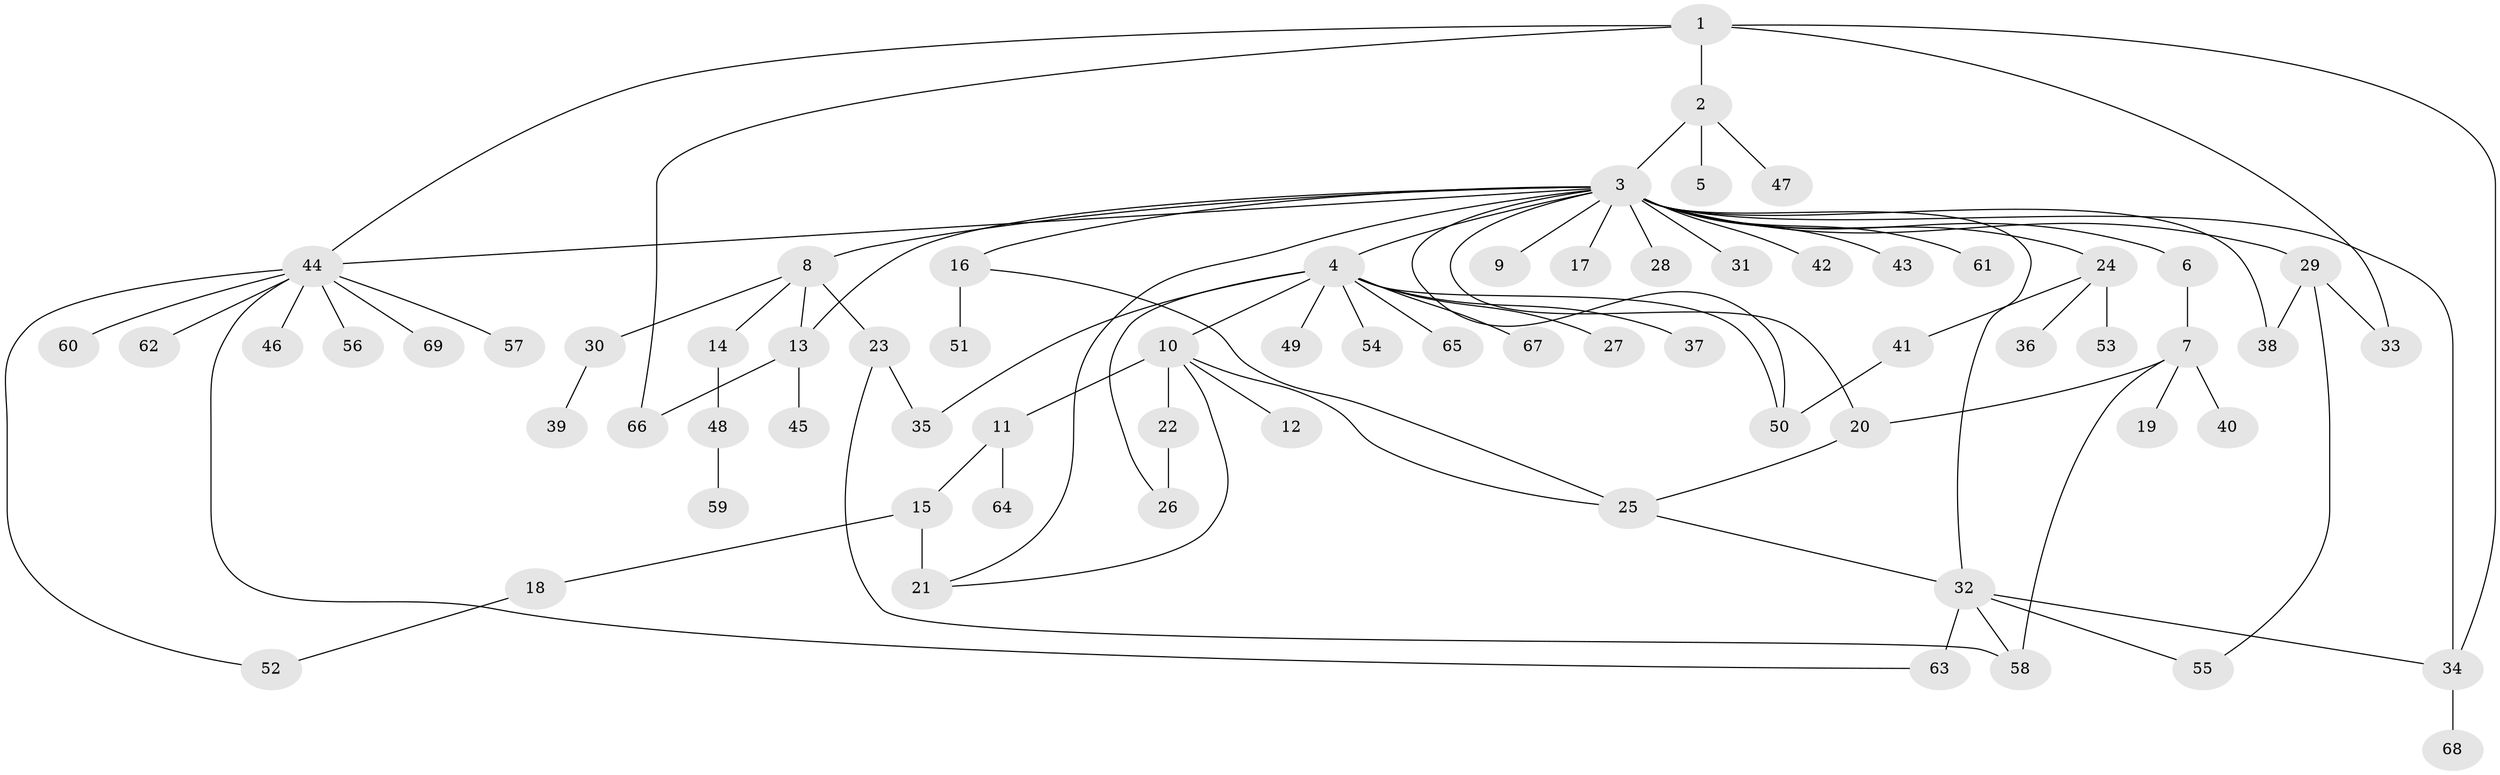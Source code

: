 // original degree distribution, {7: 0.029411764705882353, 5: 0.029411764705882353, 25: 0.007352941176470588, 12: 0.022058823529411766, 1: 0.5882352941176471, 3: 0.08823529411764706, 4: 0.029411764705882353, 2: 0.17647058823529413, 10: 0.007352941176470588, 6: 0.007352941176470588, 9: 0.007352941176470588, 8: 0.007352941176470588}
// Generated by graph-tools (version 1.1) at 2025/35/03/09/25 02:35:49]
// undirected, 69 vertices, 90 edges
graph export_dot {
graph [start="1"]
  node [color=gray90,style=filled];
  1;
  2;
  3;
  4;
  5;
  6;
  7;
  8;
  9;
  10;
  11;
  12;
  13;
  14;
  15;
  16;
  17;
  18;
  19;
  20;
  21;
  22;
  23;
  24;
  25;
  26;
  27;
  28;
  29;
  30;
  31;
  32;
  33;
  34;
  35;
  36;
  37;
  38;
  39;
  40;
  41;
  42;
  43;
  44;
  45;
  46;
  47;
  48;
  49;
  50;
  51;
  52;
  53;
  54;
  55;
  56;
  57;
  58;
  59;
  60;
  61;
  62;
  63;
  64;
  65;
  66;
  67;
  68;
  69;
  1 -- 2 [weight=1.0];
  1 -- 33 [weight=1.0];
  1 -- 34 [weight=1.0];
  1 -- 44 [weight=1.0];
  1 -- 66 [weight=1.0];
  2 -- 3 [weight=1.0];
  2 -- 5 [weight=1.0];
  2 -- 47 [weight=1.0];
  3 -- 4 [weight=1.0];
  3 -- 6 [weight=1.0];
  3 -- 8 [weight=1.0];
  3 -- 9 [weight=1.0];
  3 -- 13 [weight=2.0];
  3 -- 16 [weight=1.0];
  3 -- 17 [weight=1.0];
  3 -- 20 [weight=1.0];
  3 -- 21 [weight=1.0];
  3 -- 24 [weight=1.0];
  3 -- 28 [weight=1.0];
  3 -- 29 [weight=1.0];
  3 -- 31 [weight=1.0];
  3 -- 32 [weight=1.0];
  3 -- 34 [weight=1.0];
  3 -- 38 [weight=1.0];
  3 -- 42 [weight=1.0];
  3 -- 43 [weight=1.0];
  3 -- 44 [weight=1.0];
  3 -- 50 [weight=1.0];
  3 -- 61 [weight=1.0];
  4 -- 10 [weight=1.0];
  4 -- 26 [weight=1.0];
  4 -- 27 [weight=1.0];
  4 -- 35 [weight=1.0];
  4 -- 37 [weight=1.0];
  4 -- 49 [weight=1.0];
  4 -- 50 [weight=1.0];
  4 -- 54 [weight=1.0];
  4 -- 65 [weight=1.0];
  4 -- 67 [weight=1.0];
  6 -- 7 [weight=1.0];
  7 -- 19 [weight=1.0];
  7 -- 20 [weight=1.0];
  7 -- 40 [weight=1.0];
  7 -- 58 [weight=1.0];
  8 -- 13 [weight=1.0];
  8 -- 14 [weight=1.0];
  8 -- 23 [weight=2.0];
  8 -- 30 [weight=1.0];
  10 -- 11 [weight=1.0];
  10 -- 12 [weight=6.0];
  10 -- 21 [weight=1.0];
  10 -- 22 [weight=1.0];
  10 -- 25 [weight=1.0];
  11 -- 15 [weight=1.0];
  11 -- 64 [weight=1.0];
  13 -- 45 [weight=5.0];
  13 -- 66 [weight=1.0];
  14 -- 48 [weight=1.0];
  15 -- 18 [weight=1.0];
  15 -- 21 [weight=4.0];
  16 -- 25 [weight=1.0];
  16 -- 51 [weight=1.0];
  18 -- 52 [weight=1.0];
  20 -- 25 [weight=1.0];
  22 -- 26 [weight=3.0];
  23 -- 35 [weight=1.0];
  23 -- 58 [weight=1.0];
  24 -- 36 [weight=1.0];
  24 -- 41 [weight=1.0];
  24 -- 53 [weight=2.0];
  25 -- 32 [weight=1.0];
  29 -- 33 [weight=1.0];
  29 -- 38 [weight=4.0];
  29 -- 55 [weight=1.0];
  30 -- 39 [weight=1.0];
  32 -- 34 [weight=1.0];
  32 -- 55 [weight=1.0];
  32 -- 58 [weight=1.0];
  32 -- 63 [weight=2.0];
  34 -- 68 [weight=1.0];
  41 -- 50 [weight=1.0];
  44 -- 46 [weight=1.0];
  44 -- 52 [weight=1.0];
  44 -- 56 [weight=1.0];
  44 -- 57 [weight=1.0];
  44 -- 60 [weight=1.0];
  44 -- 62 [weight=1.0];
  44 -- 63 [weight=1.0];
  44 -- 69 [weight=1.0];
  48 -- 59 [weight=1.0];
}
